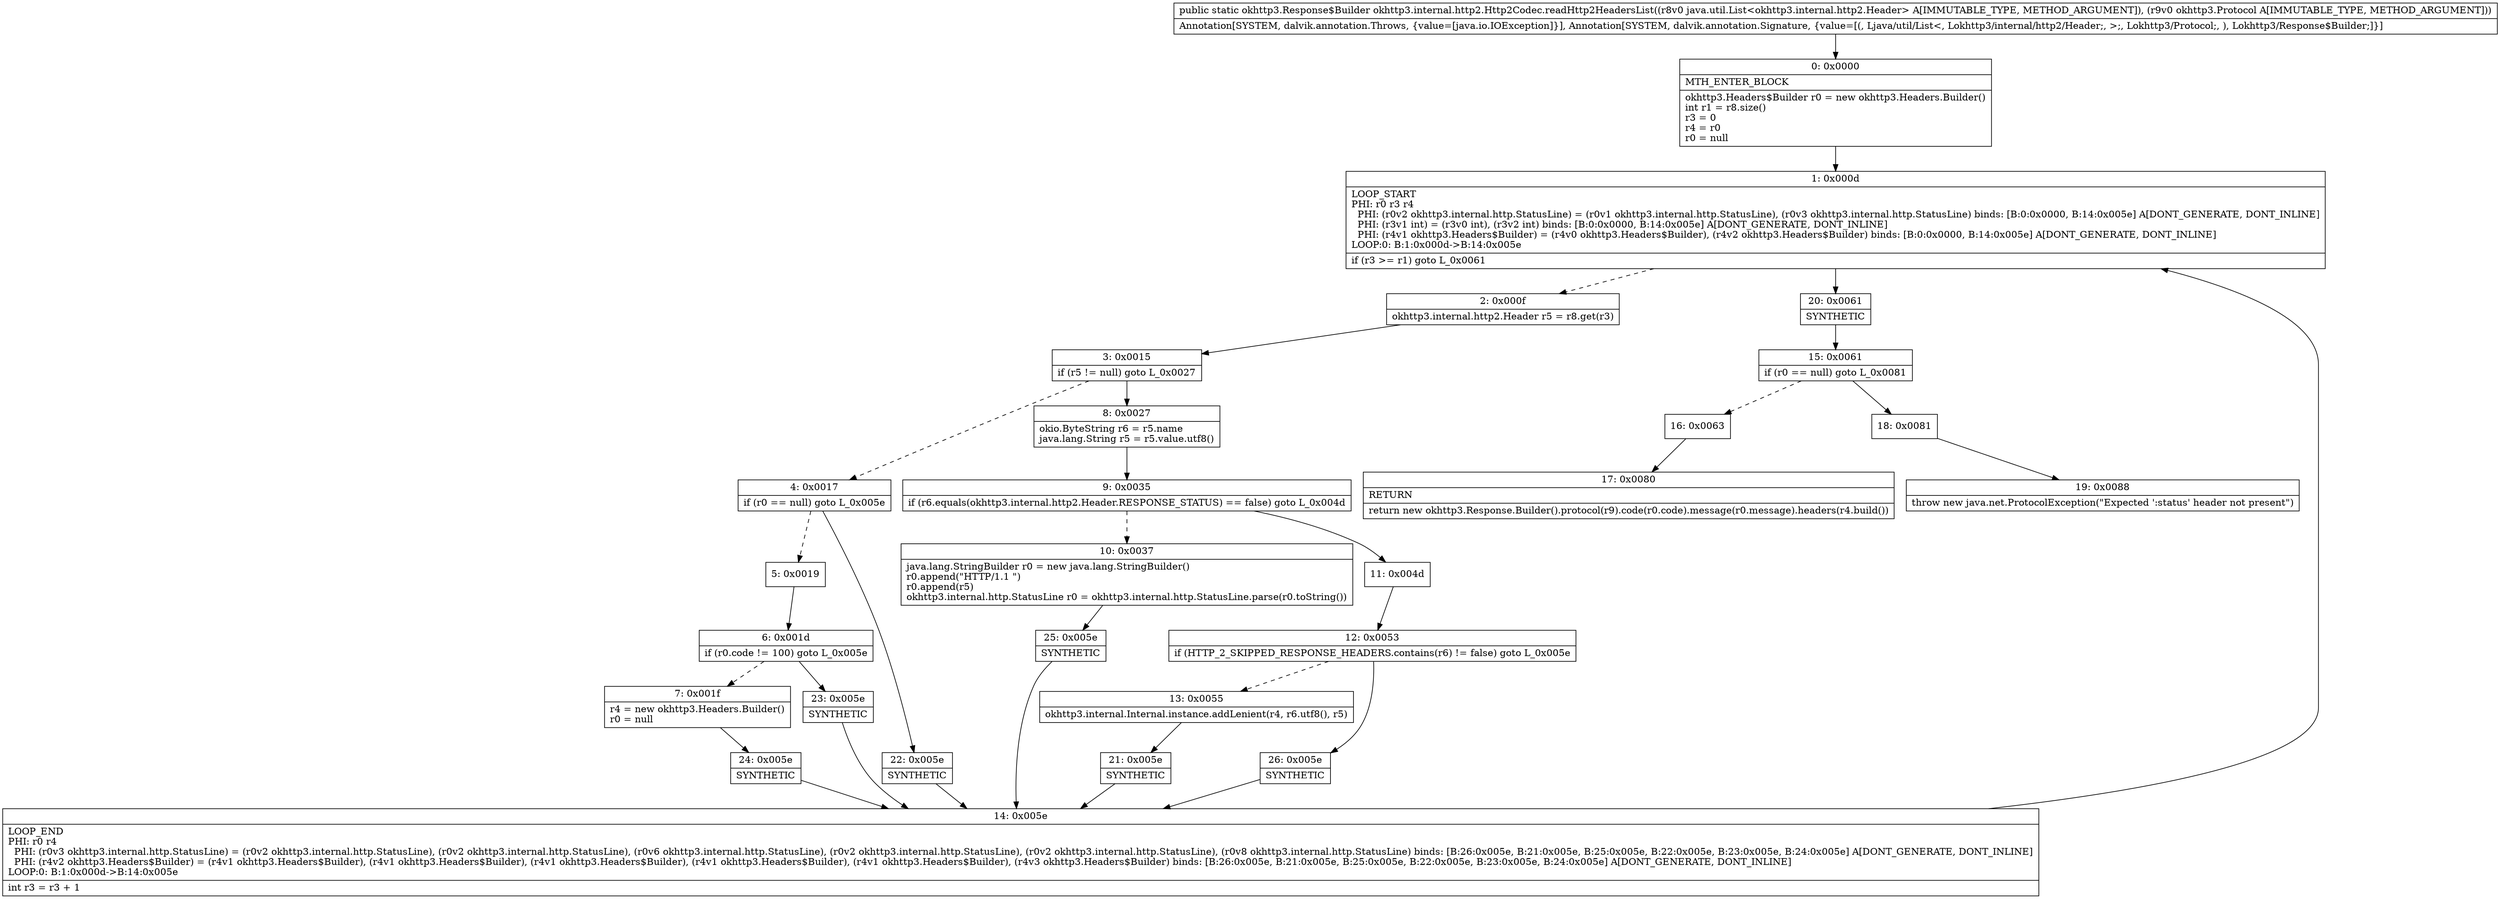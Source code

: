 digraph "CFG forokhttp3.internal.http2.Http2Codec.readHttp2HeadersList(Ljava\/util\/List;Lokhttp3\/Protocol;)Lokhttp3\/Response$Builder;" {
Node_0 [shape=record,label="{0\:\ 0x0000|MTH_ENTER_BLOCK\l|okhttp3.Headers$Builder r0 = new okhttp3.Headers.Builder()\lint r1 = r8.size()\lr3 = 0\lr4 = r0\lr0 = null\l}"];
Node_1 [shape=record,label="{1\:\ 0x000d|LOOP_START\lPHI: r0 r3 r4 \l  PHI: (r0v2 okhttp3.internal.http.StatusLine) = (r0v1 okhttp3.internal.http.StatusLine), (r0v3 okhttp3.internal.http.StatusLine) binds: [B:0:0x0000, B:14:0x005e] A[DONT_GENERATE, DONT_INLINE]\l  PHI: (r3v1 int) = (r3v0 int), (r3v2 int) binds: [B:0:0x0000, B:14:0x005e] A[DONT_GENERATE, DONT_INLINE]\l  PHI: (r4v1 okhttp3.Headers$Builder) = (r4v0 okhttp3.Headers$Builder), (r4v2 okhttp3.Headers$Builder) binds: [B:0:0x0000, B:14:0x005e] A[DONT_GENERATE, DONT_INLINE]\lLOOP:0: B:1:0x000d\-\>B:14:0x005e\l|if (r3 \>= r1) goto L_0x0061\l}"];
Node_2 [shape=record,label="{2\:\ 0x000f|okhttp3.internal.http2.Header r5 = r8.get(r3)\l}"];
Node_3 [shape=record,label="{3\:\ 0x0015|if (r5 != null) goto L_0x0027\l}"];
Node_4 [shape=record,label="{4\:\ 0x0017|if (r0 == null) goto L_0x005e\l}"];
Node_5 [shape=record,label="{5\:\ 0x0019}"];
Node_6 [shape=record,label="{6\:\ 0x001d|if (r0.code != 100) goto L_0x005e\l}"];
Node_7 [shape=record,label="{7\:\ 0x001f|r4 = new okhttp3.Headers.Builder()\lr0 = null\l}"];
Node_8 [shape=record,label="{8\:\ 0x0027|okio.ByteString r6 = r5.name\ljava.lang.String r5 = r5.value.utf8()\l}"];
Node_9 [shape=record,label="{9\:\ 0x0035|if (r6.equals(okhttp3.internal.http2.Header.RESPONSE_STATUS) == false) goto L_0x004d\l}"];
Node_10 [shape=record,label="{10\:\ 0x0037|java.lang.StringBuilder r0 = new java.lang.StringBuilder()\lr0.append(\"HTTP\/1.1 \")\lr0.append(r5)\lokhttp3.internal.http.StatusLine r0 = okhttp3.internal.http.StatusLine.parse(r0.toString())\l}"];
Node_11 [shape=record,label="{11\:\ 0x004d}"];
Node_12 [shape=record,label="{12\:\ 0x0053|if (HTTP_2_SKIPPED_RESPONSE_HEADERS.contains(r6) != false) goto L_0x005e\l}"];
Node_13 [shape=record,label="{13\:\ 0x0055|okhttp3.internal.Internal.instance.addLenient(r4, r6.utf8(), r5)\l}"];
Node_14 [shape=record,label="{14\:\ 0x005e|LOOP_END\lPHI: r0 r4 \l  PHI: (r0v3 okhttp3.internal.http.StatusLine) = (r0v2 okhttp3.internal.http.StatusLine), (r0v2 okhttp3.internal.http.StatusLine), (r0v6 okhttp3.internal.http.StatusLine), (r0v2 okhttp3.internal.http.StatusLine), (r0v2 okhttp3.internal.http.StatusLine), (r0v8 okhttp3.internal.http.StatusLine) binds: [B:26:0x005e, B:21:0x005e, B:25:0x005e, B:22:0x005e, B:23:0x005e, B:24:0x005e] A[DONT_GENERATE, DONT_INLINE]\l  PHI: (r4v2 okhttp3.Headers$Builder) = (r4v1 okhttp3.Headers$Builder), (r4v1 okhttp3.Headers$Builder), (r4v1 okhttp3.Headers$Builder), (r4v1 okhttp3.Headers$Builder), (r4v1 okhttp3.Headers$Builder), (r4v3 okhttp3.Headers$Builder) binds: [B:26:0x005e, B:21:0x005e, B:25:0x005e, B:22:0x005e, B:23:0x005e, B:24:0x005e] A[DONT_GENERATE, DONT_INLINE]\lLOOP:0: B:1:0x000d\-\>B:14:0x005e\l|int r3 = r3 + 1\l}"];
Node_15 [shape=record,label="{15\:\ 0x0061|if (r0 == null) goto L_0x0081\l}"];
Node_16 [shape=record,label="{16\:\ 0x0063}"];
Node_17 [shape=record,label="{17\:\ 0x0080|RETURN\l|return new okhttp3.Response.Builder().protocol(r9).code(r0.code).message(r0.message).headers(r4.build())\l}"];
Node_18 [shape=record,label="{18\:\ 0x0081}"];
Node_19 [shape=record,label="{19\:\ 0x0088|throw new java.net.ProtocolException(\"Expected ':status' header not present\")\l}"];
Node_20 [shape=record,label="{20\:\ 0x0061|SYNTHETIC\l}"];
Node_21 [shape=record,label="{21\:\ 0x005e|SYNTHETIC\l}"];
Node_22 [shape=record,label="{22\:\ 0x005e|SYNTHETIC\l}"];
Node_23 [shape=record,label="{23\:\ 0x005e|SYNTHETIC\l}"];
Node_24 [shape=record,label="{24\:\ 0x005e|SYNTHETIC\l}"];
Node_25 [shape=record,label="{25\:\ 0x005e|SYNTHETIC\l}"];
Node_26 [shape=record,label="{26\:\ 0x005e|SYNTHETIC\l}"];
MethodNode[shape=record,label="{public static okhttp3.Response$Builder okhttp3.internal.http2.Http2Codec.readHttp2HeadersList((r8v0 java.util.List\<okhttp3.internal.http2.Header\> A[IMMUTABLE_TYPE, METHOD_ARGUMENT]), (r9v0 okhttp3.Protocol A[IMMUTABLE_TYPE, METHOD_ARGUMENT]))  | Annotation[SYSTEM, dalvik.annotation.Throws, \{value=[java.io.IOException]\}], Annotation[SYSTEM, dalvik.annotation.Signature, \{value=[(, Ljava\/util\/List\<, Lokhttp3\/internal\/http2\/Header;, \>;, Lokhttp3\/Protocol;, ), Lokhttp3\/Response$Builder;]\}]\l}"];
MethodNode -> Node_0;
Node_0 -> Node_1;
Node_1 -> Node_2[style=dashed];
Node_1 -> Node_20;
Node_2 -> Node_3;
Node_3 -> Node_4[style=dashed];
Node_3 -> Node_8;
Node_4 -> Node_5[style=dashed];
Node_4 -> Node_22;
Node_5 -> Node_6;
Node_6 -> Node_7[style=dashed];
Node_6 -> Node_23;
Node_7 -> Node_24;
Node_8 -> Node_9;
Node_9 -> Node_10[style=dashed];
Node_9 -> Node_11;
Node_10 -> Node_25;
Node_11 -> Node_12;
Node_12 -> Node_13[style=dashed];
Node_12 -> Node_26;
Node_13 -> Node_21;
Node_14 -> Node_1;
Node_15 -> Node_16[style=dashed];
Node_15 -> Node_18;
Node_16 -> Node_17;
Node_18 -> Node_19;
Node_20 -> Node_15;
Node_21 -> Node_14;
Node_22 -> Node_14;
Node_23 -> Node_14;
Node_24 -> Node_14;
Node_25 -> Node_14;
Node_26 -> Node_14;
}

